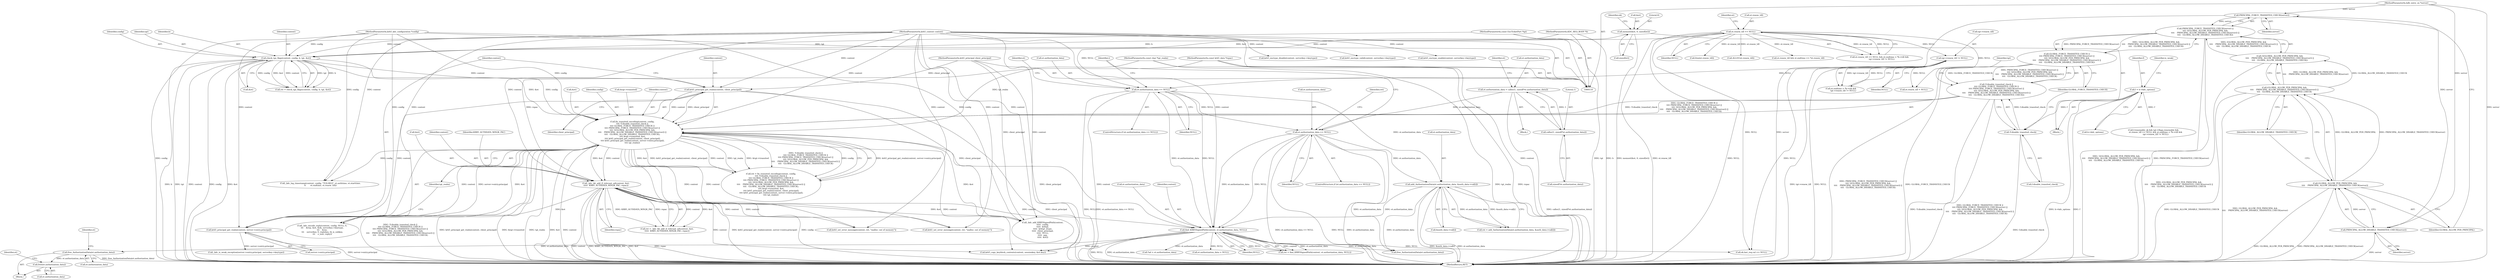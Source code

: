 digraph "0_heimdal_b1e699103f08d6a0ca46a122193c9da65f6cf837_1@API" {
"1000749" [label="(Call,free(et.authorization_data))"];
"1000745" [label="(Call,free_AuthorizationData(et.authorization_data))"];
"1000725" [label="(Call,find_KRB5SignedPath(context, et.authorization_data, NULL))"];
"1000642" [label="(Call,_kdc_tkt_add_if_relevant_ad(context, &et,\n\t\t\t\t\t  KRB5_AUTHDATA_WIN2K_PAC, rspac))"];
"1000226" [label="(Call,fix_transited_encoding(context, config,\n\t\t\t\t !f.disable_transited_check ||\n\t\t\t\t GLOBAL_FORCE_TRANSITED_CHECK ||\n\t\t\t\t PRINCIPAL_FORCE_TRANSITED_CHECK(server) ||\n\t\t\t\t !((GLOBAL_ALLOW_PER_PRINCIPAL &&\n\t\t\t\t    PRINCIPAL_ALLOW_DISABLE_TRANSITED_CHECK(server)) ||\n\t\t\t\t   GLOBAL_ALLOW_DISABLE_TRANSITED_CHECK),\n \t\t\t\t &tgt->transited, &et,\n \t\t\t\t krb5_principal_get_realm(context, client_principal),\n \t\t\t\t krb5_principal_get_realm(context, server->entry.principal),\n\t\t\t\t tgt_realm))"];
"1000255" [label="(Call,krb5_principal_get_realm(context, server->entry.principal))"];
"1000252" [label="(Call,krb5_principal_get_realm(context, client_principal))"];
"1000214" [label="(Call,check_tgs_flags(context, config, b, tgt, &et))"];
"1000111" [label="(MethodParameterIn,krb5_context context)"];
"1000112" [label="(MethodParameterIn,krb5_kdc_configuration *config)"];
"1000113" [label="(MethodParameterIn,KDC_REQ_BODY *b)"];
"1000115" [label="(MethodParameterIn,const EncTicketPart *tgt)"];
"1000156" [label="(Call,memset(&et, 0, sizeof(et)))"];
"1000126" [label="(MethodParameterIn,krb5_principal client_principal)"];
"1000229" [label="(Call,!f.disable_transited_check ||\n\t\t\t\t GLOBAL_FORCE_TRANSITED_CHECK ||\n\t\t\t\t PRINCIPAL_FORCE_TRANSITED_CHECK(server) ||\n\t\t\t\t !((GLOBAL_ALLOW_PER_PRINCIPAL &&\n\t\t\t\t    PRINCIPAL_ALLOW_DISABLE_TRANSITED_CHECK(server)) ||\n\t\t\t\t   GLOBAL_ALLOW_DISABLE_TRANSITED_CHECK))"];
"1000230" [label="(Call,!f.disable_transited_check)"];
"1000140" [label="(Call,f = b->kdc_options)"];
"1000234" [label="(Call,GLOBAL_FORCE_TRANSITED_CHECK ||\n\t\t\t\t PRINCIPAL_FORCE_TRANSITED_CHECK(server) ||\n\t\t\t\t !((GLOBAL_ALLOW_PER_PRINCIPAL &&\n\t\t\t\t    PRINCIPAL_ALLOW_DISABLE_TRANSITED_CHECK(server)) ||\n\t\t\t\t   GLOBAL_ALLOW_DISABLE_TRANSITED_CHECK))"];
"1000236" [label="(Call,PRINCIPAL_FORCE_TRANSITED_CHECK(server) ||\n\t\t\t\t !((GLOBAL_ALLOW_PER_PRINCIPAL &&\n\t\t\t\t    PRINCIPAL_ALLOW_DISABLE_TRANSITED_CHECK(server)) ||\n\t\t\t\t   GLOBAL_ALLOW_DISABLE_TRANSITED_CHECK))"];
"1000237" [label="(Call,PRINCIPAL_FORCE_TRANSITED_CHECK(server))"];
"1000122" [label="(MethodParameterIn,hdb_entry_ex *server)"];
"1000239" [label="(Call,!((GLOBAL_ALLOW_PER_PRINCIPAL &&\n\t\t\t\t    PRINCIPAL_ALLOW_DISABLE_TRANSITED_CHECK(server)) ||\n\t\t\t\t   GLOBAL_ALLOW_DISABLE_TRANSITED_CHECK))"];
"1000240" [label="(Call,(GLOBAL_ALLOW_PER_PRINCIPAL &&\n\t\t\t\t    PRINCIPAL_ALLOW_DISABLE_TRANSITED_CHECK(server)) ||\n\t\t\t\t   GLOBAL_ALLOW_DISABLE_TRANSITED_CHECK)"];
"1000241" [label="(Call,GLOBAL_ALLOW_PER_PRINCIPAL &&\n\t\t\t\t    PRINCIPAL_ALLOW_DISABLE_TRANSITED_CHECK(server))"];
"1000243" [label="(Call,PRINCIPAL_ALLOW_DISABLE_TRANSITED_CHECK(server))"];
"1000127" [label="(MethodParameterIn,const char *tgt_realm)"];
"1000131" [label="(MethodParameterIn,const krb5_data *rspac)"];
"1000677" [label="(Call,et.authorization_data == NULL)"];
"1000665" [label="(Call,et.authorization_data = calloc(1, sizeof(*et.authorization_data)))"];
"1000669" [label="(Call,calloc(1, sizeof(*et.authorization_data)))"];
"1000659" [label="(Call,et.authorization_data == NULL)"];
"1000385" [label="(Call,et.renew_till == NULL)"];
"1000399" [label="(Call,tgt->renew_till != NULL)"];
"1000705" [label="(Call,add_AuthorizationData(et.authorization_data, &auth_data->val[i]))"];
"1000666" [label="(Call,et.authorization_data)"];
"1000706" [label="(Call,et.authorization_data)"];
"1000113" [label="(MethodParameterIn,KDC_REQ_BODY *b)"];
"1000234" [label="(Call,GLOBAL_FORCE_TRANSITED_CHECK ||\n\t\t\t\t PRINCIPAL_FORCE_TRANSITED_CHECK(server) ||\n\t\t\t\t !((GLOBAL_ALLOW_PER_PRINCIPAL &&\n\t\t\t\t    PRINCIPAL_ALLOW_DISABLE_TRANSITED_CHECK(server)) ||\n\t\t\t\t   GLOBAL_ALLOW_DISABLE_TRANSITED_CHECK))"];
"1000659" [label="(Call,et.authorization_data == NULL)"];
"1000751" [label="(Identifier,et)"];
"1000665" [label="(Call,et.authorization_data = calloc(1, sizeof(*et.authorization_data)))"];
"1000248" [label="(Identifier,tgt)"];
"1000242" [label="(Identifier,GLOBAL_ALLOW_PER_PRINCIPAL)"];
"1000219" [label="(Call,&et)"];
"1000122" [label="(MethodParameterIn,hdb_entry_ex *server)"];
"1000678" [label="(Call,et.authorization_data)"];
"1000131" [label="(MethodParameterIn,const krb5_data *rspac)"];
"1000215" [label="(Identifier,context)"];
"1000681" [label="(Identifier,NULL)"];
"1000730" [label="(Identifier,NULL)"];
"1000212" [label="(Call,ret = check_tgs_flags(context, config, b, tgt, &et))"];
"1000253" [label="(Identifier,context)"];
"1000403" [label="(Identifier,NULL)"];
"1000262" [label="(Identifier,tgt_realm)"];
"1000256" [label="(Identifier,context)"];
"1000226" [label="(Call,fix_transited_encoding(context, config,\n\t\t\t\t !f.disable_transited_check ||\n\t\t\t\t GLOBAL_FORCE_TRANSITED_CHECK ||\n\t\t\t\t PRINCIPAL_FORCE_TRANSITED_CHECK(server) ||\n\t\t\t\t !((GLOBAL_ALLOW_PER_PRINCIPAL &&\n\t\t\t\t    PRINCIPAL_ALLOW_DISABLE_TRANSITED_CHECK(server)) ||\n\t\t\t\t   GLOBAL_ALLOW_DISABLE_TRANSITED_CHECK),\n \t\t\t\t &tgt->transited, &et,\n \t\t\t\t krb5_principal_get_realm(context, client_principal),\n \t\t\t\t krb5_principal_get_realm(context, server->entry.principal),\n\t\t\t\t tgt_realm))"];
"1000384" [label="(Call,et.renew_till == NULL && et.endtime < *b->till &&\n       tgt->renew_till != NULL)"];
"1000224" [label="(Call,ret = fix_transited_encoding(context, config,\n\t\t\t\t !f.disable_transited_check ||\n\t\t\t\t GLOBAL_FORCE_TRANSITED_CHECK ||\n\t\t\t\t PRINCIPAL_FORCE_TRANSITED_CHECK(server) ||\n\t\t\t\t !((GLOBAL_ALLOW_PER_PRINCIPAL &&\n\t\t\t\t    PRINCIPAL_ALLOW_DISABLE_TRANSITED_CHECK(server)) ||\n\t\t\t\t   GLOBAL_ALLOW_DISABLE_TRANSITED_CHECK),\n \t\t\t\t &tgt->transited, &et,\n \t\t\t\t krb5_principal_get_realm(context, client_principal),\n \t\t\t\t krb5_principal_get_realm(context, server->entry.principal),\n\t\t\t\t tgt_realm))"];
"1000749" [label="(Call,free(et.authorization_data))"];
"1000246" [label="(Call,&tgt->transited)"];
"1000243" [label="(Call,PRINCIPAL_ALLOW_DISABLE_TRANSITED_CHECK(server))"];
"1000240" [label="(Call,(GLOBAL_ALLOW_PER_PRINCIPAL &&\n\t\t\t\t    PRINCIPAL_ALLOW_DISABLE_TRANSITED_CHECK(server)) ||\n\t\t\t\t   GLOBAL_ALLOW_DISABLE_TRANSITED_CHECK)"];
"1000727" [label="(Call,et.authorization_data)"];
"1001051" [label="(Call,krb5_enctype_disable(context, serverkey->keytype))"];
"1000909" [label="(Call,_kdc_log_timestamp(context, config, \"TGS-REQ\", et.authtime, et.starttime,\n\t\t       et.endtime, et.renew_till))"];
"1000126" [label="(MethodParameterIn,krb5_principal client_principal)"];
"1000746" [label="(Call,et.authorization_data)"];
"1000745" [label="(Call,free_AuthorizationData(et.authorization_data))"];
"1000216" [label="(Identifier,config)"];
"1000148" [label="(Identifier,is_weak)"];
"1000676" [label="(ControlStructure,if (et.authorization_data == NULL))"];
"1000664" [label="(Block,)"];
"1000726" [label="(Identifier,context)"];
"1000239" [label="(Call,!((GLOBAL_ALLOW_PER_PRINCIPAL &&\n\t\t\t\t    PRINCIPAL_ALLOW_DISABLE_TRANSITED_CHECK(server)) ||\n\t\t\t\t   GLOBAL_ALLOW_DISABLE_TRANSITED_CHECK))"];
"1000115" [label="(MethodParameterIn,const EncTicketPart *tgt)"];
"1000718" [label="(Call,krb5_set_error_message(context, ret, \"malloc: out of memory\"))"];
"1000644" [label="(Call,&et)"];
"1000156" [label="(Call,memset(&et, 0, sizeof(et)))"];
"1000111" [label="(MethodParameterIn,krb5_context context)"];
"1000400" [label="(Call,tgt->renew_till)"];
"1000227" [label="(Identifier,context)"];
"1000374" [label="(Call,f.renewable_ok && tgt->flags.renewable &&\n       et.renew_till == NULL && et.endtime < *b->till &&\n       tgt->renew_till != NULL)"];
"1000250" [label="(Call,&et)"];
"1000723" [label="(Call,ret = find_KRB5SignedPath(context, et.authorization_data, NULL))"];
"1000761" [label="(Call,*ad = et.authorization_data)"];
"1000647" [label="(Identifier,rspac)"];
"1001086" [label="(Call,free_AuthorizationData(et.authorization_data))"];
"1000228" [label="(Identifier,config)"];
"1000236" [label="(Call,PRINCIPAL_FORCE_TRANSITED_CHECK(server) ||\n\t\t\t\t !((GLOBAL_ALLOW_PER_PRINCIPAL &&\n\t\t\t\t    PRINCIPAL_ALLOW_DISABLE_TRANSITED_CHECK(server)) ||\n\t\t\t\t   GLOBAL_ALLOW_DISABLE_TRANSITED_CHECK))"];
"1001002" [label="(Call,krb5_enctype_valid(context, serverkey->keytype))"];
"1000230" [label="(Call,!f.disable_transited_check)"];
"1000663" [label="(Identifier,NULL)"];
"1000703" [label="(Call,ret = add_AuthorizationData(et.authorization_data, &auth_data->val[i]))"];
"1000667" [label="(Identifier,et)"];
"1000640" [label="(Call,ret = _kdc_tkt_add_if_relevant_ad(context, &et,\n\t\t\t\t\t  KRB5_AUTHDATA_WIN2K_PAC, rspac))"];
"1000744" [label="(Block,)"];
"1000112" [label="(MethodParameterIn,krb5_kdc_configuration *config)"];
"1000218" [label="(Identifier,tgt)"];
"1000164" [label="(Identifier,ek)"];
"1000140" [label="(Call,f = b->kdc_options)"];
"1000245" [label="(Identifier,GLOBAL_ALLOW_DISABLE_TRANSITED_CHECK)"];
"1000686" [label="(Call,krb5_set_error_message(context, ret, \"malloc: out of memory\"))"];
"1000235" [label="(Identifier,GLOBAL_FORCE_TRANSITED_CHECK)"];
"1000238" [label="(Identifier,server)"];
"1000135" [label="(Block,)"];
"1000577" [label="(Call,et.renew_till = NULL)"];
"1001028" [label="(Call,_kdc_encode_reply(context, config, NULL, 0,\n\t\t\t    &rep, &et, &ek, serverkey->keytype,\n\t\t\t    kvno,\n\t\t\t    serverkey, 0, replykey, rk_is_subkey,\n\t\t\t    e_text, reply))"];
"1000214" [label="(Call,check_tgs_flags(context, config, b, tgt, &et))"];
"1000753" [label="(Call,et.authorization_data = NULL)"];
"1000750" [label="(Call,et.authorization_data)"];
"1000244" [label="(Identifier,server)"];
"1000229" [label="(Call,!f.disable_transited_check ||\n\t\t\t\t GLOBAL_FORCE_TRANSITED_CHECK ||\n\t\t\t\t PRINCIPAL_FORCE_TRANSITED_CHECK(server) ||\n\t\t\t\t !((GLOBAL_ALLOW_PER_PRINCIPAL &&\n\t\t\t\t    PRINCIPAL_ALLOW_DISABLE_TRANSITED_CHECK(server)) ||\n\t\t\t\t   GLOBAL_ALLOW_DISABLE_TRANSITED_CHECK))"];
"1000643" [label="(Identifier,context)"];
"1000389" [label="(Identifier,NULL)"];
"1000160" [label="(Call,sizeof(et))"];
"1000241" [label="(Call,GLOBAL_ALLOW_PER_PRINCIPAL &&\n\t\t\t\t    PRINCIPAL_ALLOW_DISABLE_TRANSITED_CHECK(server))"];
"1000646" [label="(Identifier,KRB5_AUTHDATA_WIN2K_PAC)"];
"1001077" [label="(Call,free(et.renew_till))"];
"1000157" [label="(Call,&et)"];
"1000830" [label="(Call,ek.last_req.val == NULL)"];
"1000693" [label="(Identifier,i)"];
"1000677" [label="(Call,et.authorization_data == NULL)"];
"1000670" [label="(Literal,1)"];
"1000393" [label="(Identifier,et)"];
"1000783" [label="(Call,krb5_copy_keyblock_contents(context, sessionkey, &et.key))"];
"1000705" [label="(Call,add_AuthorizationData(et.authorization_data, &auth_data->val[i]))"];
"1000255" [label="(Call,krb5_principal_get_realm(context, server->entry.principal))"];
"1000231" [label="(Call,f.disable_transited_check)"];
"1000671" [label="(Call,sizeof(*et.authorization_data))"];
"1000399" [label="(Call,tgt->renew_till != NULL)"];
"1000412" [label="(Call,ALLOC(et.renew_till))"];
"1000642" [label="(Call,_kdc_tkt_add_if_relevant_ad(context, &et,\n\t\t\t\t\t  KRB5_AUTHDATA_WIN2K_PAC, rspac))"];
"1000386" [label="(Call,et.renew_till)"];
"1000658" [label="(ControlStructure,if (et.authorization_data == NULL))"];
"1000949" [label="(Call,_kdc_add_KRB5SignedPath(context,\n\t\t\t\t\t  config,\n\t\t\t\t\t  krbtgt,\n\t\t\t\t\t  krbtgt_etype,\n\t\t\t\t\t  client_principal,\n\t\t\t\t\t  NULL,\n\t\t\t\t\t  spp,\n\t\t\t\t\t  &et))"];
"1001122" [label="(MethodReturn,RET)"];
"1000755" [label="(Identifier,et)"];
"1000390" [label="(Call,et.endtime < *b->till &&\n       tgt->renew_till != NULL)"];
"1000679" [label="(Identifier,et)"];
"1000660" [label="(Call,et.authorization_data)"];
"1000560" [label="(Call,et.renew_till && et.endtime == *et.renew_till)"];
"1000237" [label="(Call,PRINCIPAL_FORCE_TRANSITED_CHECK(server))"];
"1000669" [label="(Call,calloc(1, sizeof(*et.authorization_data)))"];
"1000142" [label="(Call,b->kdc_options)"];
"1000159" [label="(Literal,0)"];
"1000684" [label="(Identifier,ret)"];
"1000127" [label="(MethodParameterIn,const char *tgt_realm)"];
"1001008" [label="(Call,_kdc_is_weak_exception(server->entry.principal, serverkey->keytype))"];
"1000252" [label="(Call,krb5_principal_get_realm(context, client_principal))"];
"1000217" [label="(Identifier,b)"];
"1000709" [label="(Call,&auth_data->val[i])"];
"1000141" [label="(Identifier,f)"];
"1001018" [label="(Call,krb5_enctype_enable(context, serverkey->keytype))"];
"1000257" [label="(Call,server->entry.principal)"];
"1000254" [label="(Identifier,client_principal)"];
"1000385" [label="(Call,et.renew_till == NULL)"];
"1000725" [label="(Call,find_KRB5SignedPath(context, et.authorization_data, NULL))"];
"1000749" -> "1000744"  [label="AST: "];
"1000749" -> "1000750"  [label="CFG: "];
"1000750" -> "1000749"  [label="AST: "];
"1000755" -> "1000749"  [label="CFG: "];
"1000745" -> "1000749"  [label="DDG: et.authorization_data"];
"1000745" -> "1000744"  [label="AST: "];
"1000745" -> "1000746"  [label="CFG: "];
"1000746" -> "1000745"  [label="AST: "];
"1000751" -> "1000745"  [label="CFG: "];
"1000745" -> "1001122"  [label="DDG: free_AuthorizationData(et.authorization_data)"];
"1000725" -> "1000745"  [label="DDG: et.authorization_data"];
"1000725" -> "1000723"  [label="AST: "];
"1000725" -> "1000730"  [label="CFG: "];
"1000726" -> "1000725"  [label="AST: "];
"1000727" -> "1000725"  [label="AST: "];
"1000730" -> "1000725"  [label="AST: "];
"1000723" -> "1000725"  [label="CFG: "];
"1000725" -> "1001122"  [label="DDG: NULL"];
"1000725" -> "1001122"  [label="DDG: et.authorization_data"];
"1000725" -> "1000723"  [label="DDG: context"];
"1000725" -> "1000723"  [label="DDG: et.authorization_data"];
"1000725" -> "1000723"  [label="DDG: NULL"];
"1000642" -> "1000725"  [label="DDG: context"];
"1000226" -> "1000725"  [label="DDG: context"];
"1000111" -> "1000725"  [label="DDG: context"];
"1000677" -> "1000725"  [label="DDG: et.authorization_data"];
"1000677" -> "1000725"  [label="DDG: NULL"];
"1000659" -> "1000725"  [label="DDG: et.authorization_data"];
"1000659" -> "1000725"  [label="DDG: NULL"];
"1000705" -> "1000725"  [label="DDG: et.authorization_data"];
"1000725" -> "1000753"  [label="DDG: NULL"];
"1000725" -> "1000761"  [label="DDG: et.authorization_data"];
"1000725" -> "1000783"  [label="DDG: context"];
"1000725" -> "1000830"  [label="DDG: NULL"];
"1000725" -> "1001086"  [label="DDG: et.authorization_data"];
"1000642" -> "1000640"  [label="AST: "];
"1000642" -> "1000647"  [label="CFG: "];
"1000643" -> "1000642"  [label="AST: "];
"1000644" -> "1000642"  [label="AST: "];
"1000646" -> "1000642"  [label="AST: "];
"1000647" -> "1000642"  [label="AST: "];
"1000640" -> "1000642"  [label="CFG: "];
"1000642" -> "1001122"  [label="DDG: context"];
"1000642" -> "1001122"  [label="DDG: KRB5_AUTHDATA_WIN2K_PAC"];
"1000642" -> "1001122"  [label="DDG: &et"];
"1000642" -> "1001122"  [label="DDG: rspac"];
"1000642" -> "1000640"  [label="DDG: context"];
"1000642" -> "1000640"  [label="DDG: &et"];
"1000642" -> "1000640"  [label="DDG: KRB5_AUTHDATA_WIN2K_PAC"];
"1000642" -> "1000640"  [label="DDG: rspac"];
"1000226" -> "1000642"  [label="DDG: context"];
"1000226" -> "1000642"  [label="DDG: &et"];
"1000111" -> "1000642"  [label="DDG: context"];
"1000131" -> "1000642"  [label="DDG: rspac"];
"1000642" -> "1000686"  [label="DDG: context"];
"1000642" -> "1000718"  [label="DDG: context"];
"1000642" -> "1000783"  [label="DDG: context"];
"1000642" -> "1000949"  [label="DDG: &et"];
"1000642" -> "1001028"  [label="DDG: &et"];
"1000226" -> "1000224"  [label="AST: "];
"1000226" -> "1000262"  [label="CFG: "];
"1000227" -> "1000226"  [label="AST: "];
"1000228" -> "1000226"  [label="AST: "];
"1000229" -> "1000226"  [label="AST: "];
"1000246" -> "1000226"  [label="AST: "];
"1000250" -> "1000226"  [label="AST: "];
"1000252" -> "1000226"  [label="AST: "];
"1000255" -> "1000226"  [label="AST: "];
"1000262" -> "1000226"  [label="AST: "];
"1000224" -> "1000226"  [label="CFG: "];
"1000226" -> "1001122"  [label="DDG: context"];
"1000226" -> "1001122"  [label="DDG: krb5_principal_get_realm(context, server->entry.principal)"];
"1000226" -> "1001122"  [label="DDG: config"];
"1000226" -> "1001122"  [label="DDG: !f.disable_transited_check ||\n\t\t\t\t GLOBAL_FORCE_TRANSITED_CHECK ||\n\t\t\t\t PRINCIPAL_FORCE_TRANSITED_CHECK(server) ||\n\t\t\t\t !((GLOBAL_ALLOW_PER_PRINCIPAL &&\n\t\t\t\t    PRINCIPAL_ALLOW_DISABLE_TRANSITED_CHECK(server)) ||\n\t\t\t\t   GLOBAL_ALLOW_DISABLE_TRANSITED_CHECK)"];
"1000226" -> "1001122"  [label="DDG: krb5_principal_get_realm(context, client_principal)"];
"1000226" -> "1001122"  [label="DDG: tgt_realm"];
"1000226" -> "1001122"  [label="DDG: &et"];
"1000226" -> "1001122"  [label="DDG: &tgt->transited"];
"1000226" -> "1000224"  [label="DDG: krb5_principal_get_realm(context, server->entry.principal)"];
"1000226" -> "1000224"  [label="DDG: &et"];
"1000226" -> "1000224"  [label="DDG: krb5_principal_get_realm(context, client_principal)"];
"1000226" -> "1000224"  [label="DDG: context"];
"1000226" -> "1000224"  [label="DDG: tgt_realm"];
"1000226" -> "1000224"  [label="DDG: &tgt->transited"];
"1000226" -> "1000224"  [label="DDG: !f.disable_transited_check ||\n\t\t\t\t GLOBAL_FORCE_TRANSITED_CHECK ||\n\t\t\t\t PRINCIPAL_FORCE_TRANSITED_CHECK(server) ||\n\t\t\t\t !((GLOBAL_ALLOW_PER_PRINCIPAL &&\n\t\t\t\t    PRINCIPAL_ALLOW_DISABLE_TRANSITED_CHECK(server)) ||\n\t\t\t\t   GLOBAL_ALLOW_DISABLE_TRANSITED_CHECK)"];
"1000226" -> "1000224"  [label="DDG: config"];
"1000255" -> "1000226"  [label="DDG: context"];
"1000255" -> "1000226"  [label="DDG: server->entry.principal"];
"1000111" -> "1000226"  [label="DDG: context"];
"1000214" -> "1000226"  [label="DDG: config"];
"1000214" -> "1000226"  [label="DDG: &et"];
"1000112" -> "1000226"  [label="DDG: config"];
"1000229" -> "1000226"  [label="DDG: !f.disable_transited_check"];
"1000229" -> "1000226"  [label="DDG: GLOBAL_FORCE_TRANSITED_CHECK ||\n\t\t\t\t PRINCIPAL_FORCE_TRANSITED_CHECK(server) ||\n\t\t\t\t !((GLOBAL_ALLOW_PER_PRINCIPAL &&\n\t\t\t\t    PRINCIPAL_ALLOW_DISABLE_TRANSITED_CHECK(server)) ||\n\t\t\t\t   GLOBAL_ALLOW_DISABLE_TRANSITED_CHECK)"];
"1000252" -> "1000226"  [label="DDG: context"];
"1000252" -> "1000226"  [label="DDG: client_principal"];
"1000127" -> "1000226"  [label="DDG: tgt_realm"];
"1000226" -> "1000686"  [label="DDG: context"];
"1000226" -> "1000718"  [label="DDG: context"];
"1000226" -> "1000783"  [label="DDG: context"];
"1000226" -> "1000909"  [label="DDG: config"];
"1000226" -> "1000949"  [label="DDG: &et"];
"1000226" -> "1001028"  [label="DDG: &et"];
"1000255" -> "1000257"  [label="CFG: "];
"1000256" -> "1000255"  [label="AST: "];
"1000257" -> "1000255"  [label="AST: "];
"1000262" -> "1000255"  [label="CFG: "];
"1000255" -> "1001122"  [label="DDG: server->entry.principal"];
"1000252" -> "1000255"  [label="DDG: context"];
"1000111" -> "1000255"  [label="DDG: context"];
"1000255" -> "1001008"  [label="DDG: server->entry.principal"];
"1000252" -> "1000254"  [label="CFG: "];
"1000253" -> "1000252"  [label="AST: "];
"1000254" -> "1000252"  [label="AST: "];
"1000256" -> "1000252"  [label="CFG: "];
"1000252" -> "1001122"  [label="DDG: client_principal"];
"1000214" -> "1000252"  [label="DDG: context"];
"1000111" -> "1000252"  [label="DDG: context"];
"1000126" -> "1000252"  [label="DDG: client_principal"];
"1000252" -> "1000949"  [label="DDG: client_principal"];
"1000214" -> "1000212"  [label="AST: "];
"1000214" -> "1000219"  [label="CFG: "];
"1000215" -> "1000214"  [label="AST: "];
"1000216" -> "1000214"  [label="AST: "];
"1000217" -> "1000214"  [label="AST: "];
"1000218" -> "1000214"  [label="AST: "];
"1000219" -> "1000214"  [label="AST: "];
"1000212" -> "1000214"  [label="CFG: "];
"1000214" -> "1001122"  [label="DDG: config"];
"1000214" -> "1001122"  [label="DDG: &et"];
"1000214" -> "1001122"  [label="DDG: b"];
"1000214" -> "1001122"  [label="DDG: tgt"];
"1000214" -> "1001122"  [label="DDG: context"];
"1000214" -> "1000212"  [label="DDG: tgt"];
"1000214" -> "1000212"  [label="DDG: b"];
"1000214" -> "1000212"  [label="DDG: config"];
"1000214" -> "1000212"  [label="DDG: &et"];
"1000214" -> "1000212"  [label="DDG: context"];
"1000111" -> "1000214"  [label="DDG: context"];
"1000112" -> "1000214"  [label="DDG: config"];
"1000113" -> "1000214"  [label="DDG: b"];
"1000115" -> "1000214"  [label="DDG: tgt"];
"1000156" -> "1000214"  [label="DDG: &et"];
"1000111" -> "1000110"  [label="AST: "];
"1000111" -> "1001122"  [label="DDG: context"];
"1000111" -> "1000686"  [label="DDG: context"];
"1000111" -> "1000718"  [label="DDG: context"];
"1000111" -> "1000783"  [label="DDG: context"];
"1000111" -> "1000909"  [label="DDG: context"];
"1000111" -> "1000949"  [label="DDG: context"];
"1000111" -> "1001002"  [label="DDG: context"];
"1000111" -> "1001018"  [label="DDG: context"];
"1000111" -> "1001028"  [label="DDG: context"];
"1000111" -> "1001051"  [label="DDG: context"];
"1000112" -> "1000110"  [label="AST: "];
"1000112" -> "1001122"  [label="DDG: config"];
"1000112" -> "1000909"  [label="DDG: config"];
"1000112" -> "1000949"  [label="DDG: config"];
"1000112" -> "1001028"  [label="DDG: config"];
"1000113" -> "1000110"  [label="AST: "];
"1000113" -> "1001122"  [label="DDG: b"];
"1000115" -> "1000110"  [label="AST: "];
"1000115" -> "1001122"  [label="DDG: tgt"];
"1000156" -> "1000135"  [label="AST: "];
"1000156" -> "1000160"  [label="CFG: "];
"1000157" -> "1000156"  [label="AST: "];
"1000159" -> "1000156"  [label="AST: "];
"1000160" -> "1000156"  [label="AST: "];
"1000164" -> "1000156"  [label="CFG: "];
"1000156" -> "1001122"  [label="DDG: memset(&et, 0, sizeof(et))"];
"1000126" -> "1000110"  [label="AST: "];
"1000126" -> "1001122"  [label="DDG: client_principal"];
"1000126" -> "1000949"  [label="DDG: client_principal"];
"1000229" -> "1000230"  [label="CFG: "];
"1000229" -> "1000234"  [label="CFG: "];
"1000230" -> "1000229"  [label="AST: "];
"1000234" -> "1000229"  [label="AST: "];
"1000248" -> "1000229"  [label="CFG: "];
"1000229" -> "1001122"  [label="DDG: GLOBAL_FORCE_TRANSITED_CHECK ||\n\t\t\t\t PRINCIPAL_FORCE_TRANSITED_CHECK(server) ||\n\t\t\t\t !((GLOBAL_ALLOW_PER_PRINCIPAL &&\n\t\t\t\t    PRINCIPAL_ALLOW_DISABLE_TRANSITED_CHECK(server)) ||\n\t\t\t\t   GLOBAL_ALLOW_DISABLE_TRANSITED_CHECK)"];
"1000229" -> "1001122"  [label="DDG: !f.disable_transited_check"];
"1000230" -> "1000229"  [label="DDG: f.disable_transited_check"];
"1000234" -> "1000229"  [label="DDG: GLOBAL_FORCE_TRANSITED_CHECK"];
"1000234" -> "1000229"  [label="DDG: PRINCIPAL_FORCE_TRANSITED_CHECK(server) ||\n\t\t\t\t !((GLOBAL_ALLOW_PER_PRINCIPAL &&\n\t\t\t\t    PRINCIPAL_ALLOW_DISABLE_TRANSITED_CHECK(server)) ||\n\t\t\t\t   GLOBAL_ALLOW_DISABLE_TRANSITED_CHECK)"];
"1000230" -> "1000231"  [label="CFG: "];
"1000231" -> "1000230"  [label="AST: "];
"1000235" -> "1000230"  [label="CFG: "];
"1000230" -> "1001122"  [label="DDG: f.disable_transited_check"];
"1000140" -> "1000230"  [label="DDG: f"];
"1000140" -> "1000135"  [label="AST: "];
"1000140" -> "1000142"  [label="CFG: "];
"1000141" -> "1000140"  [label="AST: "];
"1000142" -> "1000140"  [label="AST: "];
"1000148" -> "1000140"  [label="CFG: "];
"1000140" -> "1001122"  [label="DDG: b->kdc_options"];
"1000140" -> "1001122"  [label="DDG: f"];
"1000140" -> "1000374"  [label="DDG: f"];
"1000234" -> "1000235"  [label="CFG: "];
"1000234" -> "1000236"  [label="CFG: "];
"1000235" -> "1000234"  [label="AST: "];
"1000236" -> "1000234"  [label="AST: "];
"1000234" -> "1001122"  [label="DDG: PRINCIPAL_FORCE_TRANSITED_CHECK(server) ||\n\t\t\t\t !((GLOBAL_ALLOW_PER_PRINCIPAL &&\n\t\t\t\t    PRINCIPAL_ALLOW_DISABLE_TRANSITED_CHECK(server)) ||\n\t\t\t\t   GLOBAL_ALLOW_DISABLE_TRANSITED_CHECK)"];
"1000234" -> "1001122"  [label="DDG: GLOBAL_FORCE_TRANSITED_CHECK"];
"1000236" -> "1000234"  [label="DDG: PRINCIPAL_FORCE_TRANSITED_CHECK(server)"];
"1000236" -> "1000234"  [label="DDG: !((GLOBAL_ALLOW_PER_PRINCIPAL &&\n\t\t\t\t    PRINCIPAL_ALLOW_DISABLE_TRANSITED_CHECK(server)) ||\n\t\t\t\t   GLOBAL_ALLOW_DISABLE_TRANSITED_CHECK)"];
"1000236" -> "1000237"  [label="CFG: "];
"1000236" -> "1000239"  [label="CFG: "];
"1000237" -> "1000236"  [label="AST: "];
"1000239" -> "1000236"  [label="AST: "];
"1000236" -> "1001122"  [label="DDG: PRINCIPAL_FORCE_TRANSITED_CHECK(server)"];
"1000236" -> "1001122"  [label="DDG: !((GLOBAL_ALLOW_PER_PRINCIPAL &&\n\t\t\t\t    PRINCIPAL_ALLOW_DISABLE_TRANSITED_CHECK(server)) ||\n\t\t\t\t   GLOBAL_ALLOW_DISABLE_TRANSITED_CHECK)"];
"1000237" -> "1000236"  [label="DDG: server"];
"1000239" -> "1000236"  [label="DDG: (GLOBAL_ALLOW_PER_PRINCIPAL &&\n\t\t\t\t    PRINCIPAL_ALLOW_DISABLE_TRANSITED_CHECK(server)) ||\n\t\t\t\t   GLOBAL_ALLOW_DISABLE_TRANSITED_CHECK"];
"1000237" -> "1000238"  [label="CFG: "];
"1000238" -> "1000237"  [label="AST: "];
"1000242" -> "1000237"  [label="CFG: "];
"1000237" -> "1001122"  [label="DDG: server"];
"1000122" -> "1000237"  [label="DDG: server"];
"1000237" -> "1000243"  [label="DDG: server"];
"1000122" -> "1000110"  [label="AST: "];
"1000122" -> "1001122"  [label="DDG: server"];
"1000122" -> "1000243"  [label="DDG: server"];
"1000239" -> "1000240"  [label="CFG: "];
"1000240" -> "1000239"  [label="AST: "];
"1000239" -> "1001122"  [label="DDG: (GLOBAL_ALLOW_PER_PRINCIPAL &&\n\t\t\t\t    PRINCIPAL_ALLOW_DISABLE_TRANSITED_CHECK(server)) ||\n\t\t\t\t   GLOBAL_ALLOW_DISABLE_TRANSITED_CHECK"];
"1000240" -> "1000239"  [label="DDG: GLOBAL_ALLOW_PER_PRINCIPAL &&\n\t\t\t\t    PRINCIPAL_ALLOW_DISABLE_TRANSITED_CHECK(server)"];
"1000240" -> "1000239"  [label="DDG: GLOBAL_ALLOW_DISABLE_TRANSITED_CHECK"];
"1000240" -> "1000241"  [label="CFG: "];
"1000240" -> "1000245"  [label="CFG: "];
"1000241" -> "1000240"  [label="AST: "];
"1000245" -> "1000240"  [label="AST: "];
"1000240" -> "1001122"  [label="DDG: GLOBAL_ALLOW_DISABLE_TRANSITED_CHECK"];
"1000240" -> "1001122"  [label="DDG: GLOBAL_ALLOW_PER_PRINCIPAL &&\n\t\t\t\t    PRINCIPAL_ALLOW_DISABLE_TRANSITED_CHECK(server)"];
"1000241" -> "1000240"  [label="DDG: GLOBAL_ALLOW_PER_PRINCIPAL"];
"1000241" -> "1000240"  [label="DDG: PRINCIPAL_ALLOW_DISABLE_TRANSITED_CHECK(server)"];
"1000241" -> "1000242"  [label="CFG: "];
"1000241" -> "1000243"  [label="CFG: "];
"1000242" -> "1000241"  [label="AST: "];
"1000243" -> "1000241"  [label="AST: "];
"1000245" -> "1000241"  [label="CFG: "];
"1000241" -> "1001122"  [label="DDG: GLOBAL_ALLOW_PER_PRINCIPAL"];
"1000241" -> "1001122"  [label="DDG: PRINCIPAL_ALLOW_DISABLE_TRANSITED_CHECK(server)"];
"1000243" -> "1000241"  [label="DDG: server"];
"1000243" -> "1000244"  [label="CFG: "];
"1000244" -> "1000243"  [label="AST: "];
"1000243" -> "1001122"  [label="DDG: server"];
"1000127" -> "1000110"  [label="AST: "];
"1000127" -> "1001122"  [label="DDG: tgt_realm"];
"1000131" -> "1000110"  [label="AST: "];
"1000131" -> "1001122"  [label="DDG: rspac"];
"1000677" -> "1000676"  [label="AST: "];
"1000677" -> "1000681"  [label="CFG: "];
"1000678" -> "1000677"  [label="AST: "];
"1000681" -> "1000677"  [label="AST: "];
"1000684" -> "1000677"  [label="CFG: "];
"1000693" -> "1000677"  [label="CFG: "];
"1000677" -> "1001122"  [label="DDG: NULL"];
"1000677" -> "1001122"  [label="DDG: et.authorization_data"];
"1000677" -> "1001122"  [label="DDG: et.authorization_data == NULL"];
"1000665" -> "1000677"  [label="DDG: et.authorization_data"];
"1000659" -> "1000677"  [label="DDG: NULL"];
"1000677" -> "1000705"  [label="DDG: et.authorization_data"];
"1000677" -> "1001086"  [label="DDG: et.authorization_data"];
"1000665" -> "1000664"  [label="AST: "];
"1000665" -> "1000669"  [label="CFG: "];
"1000666" -> "1000665"  [label="AST: "];
"1000669" -> "1000665"  [label="AST: "];
"1000679" -> "1000665"  [label="CFG: "];
"1000665" -> "1001122"  [label="DDG: calloc(1, sizeof(*et.authorization_data))"];
"1000669" -> "1000665"  [label="DDG: 1"];
"1000669" -> "1000671"  [label="CFG: "];
"1000670" -> "1000669"  [label="AST: "];
"1000671" -> "1000669"  [label="AST: "];
"1000659" -> "1000658"  [label="AST: "];
"1000659" -> "1000663"  [label="CFG: "];
"1000660" -> "1000659"  [label="AST: "];
"1000663" -> "1000659"  [label="AST: "];
"1000667" -> "1000659"  [label="CFG: "];
"1000693" -> "1000659"  [label="CFG: "];
"1000659" -> "1001122"  [label="DDG: NULL"];
"1000659" -> "1001122"  [label="DDG: et.authorization_data == NULL"];
"1000385" -> "1000659"  [label="DDG: NULL"];
"1000399" -> "1000659"  [label="DDG: NULL"];
"1000659" -> "1000705"  [label="DDG: et.authorization_data"];
"1000385" -> "1000384"  [label="AST: "];
"1000385" -> "1000389"  [label="CFG: "];
"1000386" -> "1000385"  [label="AST: "];
"1000389" -> "1000385"  [label="AST: "];
"1000393" -> "1000385"  [label="CFG: "];
"1000384" -> "1000385"  [label="CFG: "];
"1000385" -> "1001122"  [label="DDG: NULL"];
"1000385" -> "1001122"  [label="DDG: et.renew_till"];
"1000385" -> "1000384"  [label="DDG: et.renew_till"];
"1000385" -> "1000384"  [label="DDG: NULL"];
"1000385" -> "1000399"  [label="DDG: NULL"];
"1000385" -> "1000412"  [label="DDG: et.renew_till"];
"1000385" -> "1000560"  [label="DDG: et.renew_till"];
"1000385" -> "1000577"  [label="DDG: NULL"];
"1000385" -> "1000830"  [label="DDG: NULL"];
"1000385" -> "1001077"  [label="DDG: et.renew_till"];
"1000399" -> "1000390"  [label="AST: "];
"1000399" -> "1000403"  [label="CFG: "];
"1000400" -> "1000399"  [label="AST: "];
"1000403" -> "1000399"  [label="AST: "];
"1000390" -> "1000399"  [label="CFG: "];
"1000399" -> "1001122"  [label="DDG: NULL"];
"1000399" -> "1001122"  [label="DDG: tgt->renew_till"];
"1000399" -> "1000390"  [label="DDG: tgt->renew_till"];
"1000399" -> "1000390"  [label="DDG: NULL"];
"1000399" -> "1000577"  [label="DDG: NULL"];
"1000399" -> "1000830"  [label="DDG: NULL"];
"1000705" -> "1000703"  [label="AST: "];
"1000705" -> "1000709"  [label="CFG: "];
"1000706" -> "1000705"  [label="AST: "];
"1000709" -> "1000705"  [label="AST: "];
"1000703" -> "1000705"  [label="CFG: "];
"1000705" -> "1001122"  [label="DDG: &auth_data->val[i]"];
"1000705" -> "1001122"  [label="DDG: et.authorization_data"];
"1000705" -> "1000703"  [label="DDG: et.authorization_data"];
"1000705" -> "1000703"  [label="DDG: &auth_data->val[i]"];
"1000705" -> "1001086"  [label="DDG: et.authorization_data"];
}
